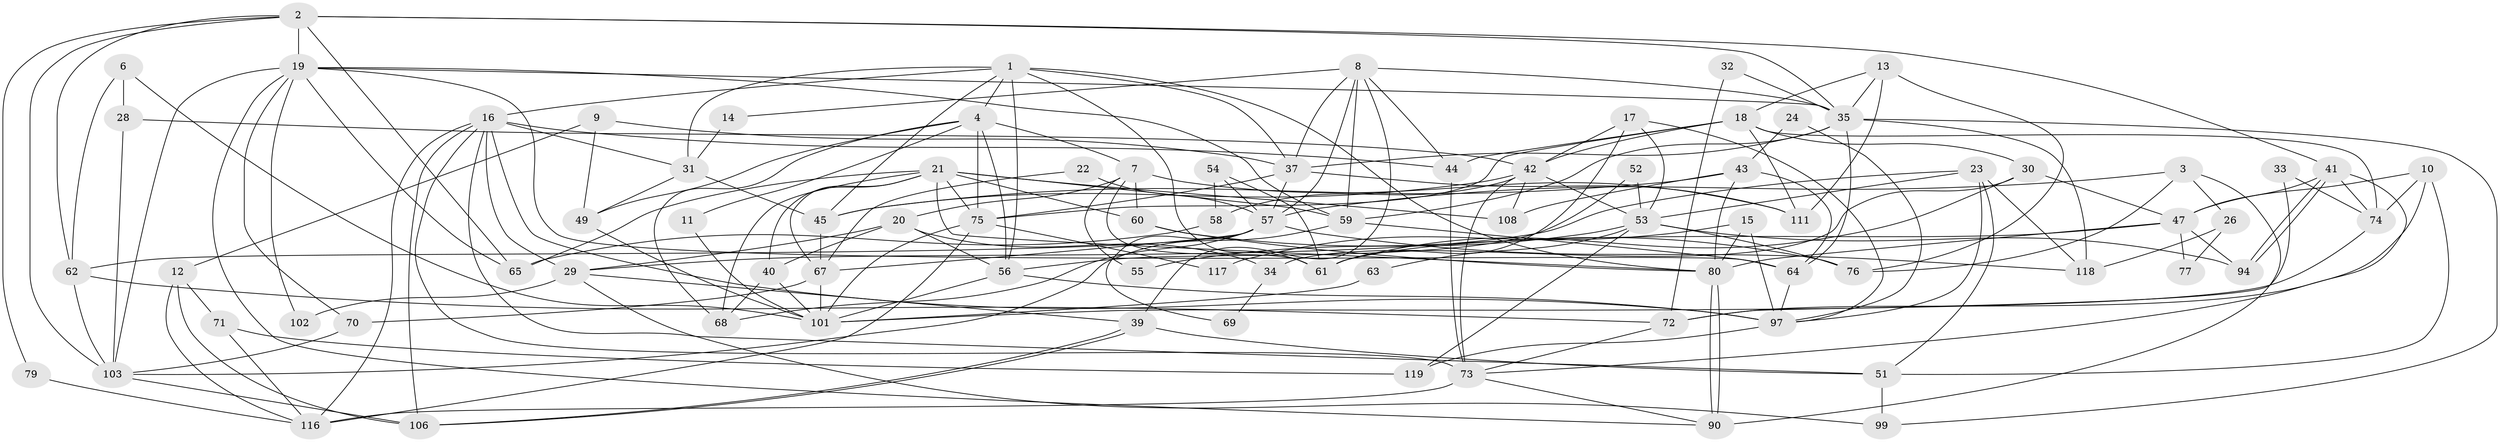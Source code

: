 // Generated by graph-tools (version 1.1) at 2025/24/03/03/25 07:24:00]
// undirected, 84 vertices, 202 edges
graph export_dot {
graph [start="1"]
  node [color=gray90,style=filled];
  1 [super="+27"];
  2 [super="+5"];
  3 [super="+120"];
  4 [super="+95"];
  6;
  7;
  8 [super="+109"];
  9;
  10 [super="+25"];
  11;
  12 [super="+113"];
  13 [super="+46"];
  14;
  15;
  16 [super="+84"];
  17;
  18 [super="+36"];
  19 [super="+110"];
  20 [super="+50"];
  21 [super="+91"];
  22;
  23;
  24;
  26;
  28;
  29 [super="+48"];
  30 [super="+78"];
  31;
  32;
  33;
  34;
  35 [super="+38"];
  37 [super="+104"];
  39;
  40;
  41 [super="+100"];
  42 [super="+89"];
  43 [super="+88"];
  44;
  45 [super="+66"];
  47 [super="+112"];
  49 [super="+82"];
  51 [super="+105"];
  52;
  53 [super="+87"];
  54;
  55;
  56 [super="+92"];
  57 [super="+93"];
  58;
  59;
  60 [super="+122"];
  61 [super="+81"];
  62;
  63;
  64 [super="+83"];
  65;
  67 [super="+107"];
  68 [super="+86"];
  69;
  70;
  71;
  72;
  73 [super="+96"];
  74;
  75 [super="+115"];
  76;
  77;
  79;
  80 [super="+85"];
  90;
  94;
  97 [super="+98"];
  99;
  101 [super="+123"];
  102;
  103 [super="+114"];
  106;
  108;
  111;
  116 [super="+121"];
  117;
  118;
  119;
  1 -- 16;
  1 -- 31;
  1 -- 37;
  1 -- 61;
  1 -- 56;
  1 -- 45;
  1 -- 80;
  1 -- 4;
  2 -- 103;
  2 -- 65;
  2 -- 35;
  2 -- 19;
  2 -- 41;
  2 -- 62;
  2 -- 79;
  3 -- 76;
  3 -- 57;
  3 -- 26;
  3 -- 90;
  4 -- 49;
  4 -- 56;
  4 -- 68;
  4 -- 7;
  4 -- 75;
  4 -- 11;
  6 -- 62;
  6 -- 28;
  6 -- 101;
  7 -- 111;
  7 -- 61;
  7 -- 55;
  7 -- 20;
  7 -- 60;
  8 -- 35;
  8 -- 14;
  8 -- 44;
  8 -- 57;
  8 -- 59;
  8 -- 37;
  8 -- 39;
  9 -- 49;
  9 -- 37;
  9 -- 12;
  10 -- 74;
  10 -- 51;
  10 -- 47;
  10 -- 72;
  11 -- 101;
  12 -- 71;
  12 -- 116;
  12 -- 106;
  13 -- 111;
  13 -- 76;
  13 -- 18;
  13 -- 35;
  14 -- 31;
  15 -- 97;
  15 -- 117;
  15 -- 80;
  16 -- 106;
  16 -- 29;
  16 -- 44;
  16 -- 97;
  16 -- 51;
  16 -- 73;
  16 -- 116;
  16 -- 31;
  17 -- 97;
  17 -- 61;
  17 -- 53;
  17 -- 42;
  18 -- 30;
  18 -- 74;
  18 -- 75;
  18 -- 42;
  18 -- 44;
  18 -- 111;
  19 -- 35;
  19 -- 65;
  19 -- 103;
  19 -- 70;
  19 -- 102;
  19 -- 90;
  19 -- 59;
  19 -- 64;
  20 -- 40;
  20 -- 56 [weight=2];
  20 -- 34;
  20 -- 29;
  21 -- 40;
  21 -- 60;
  21 -- 80;
  21 -- 67;
  21 -- 65;
  21 -- 59;
  21 -- 75;
  21 -- 108;
  21 -- 68;
  22 -- 57;
  22 -- 67;
  23 -- 51;
  23 -- 53;
  23 -- 29;
  23 -- 118;
  23 -- 97;
  24 -- 43;
  24 -- 97;
  26 -- 118;
  26 -- 77;
  28 -- 103;
  28 -- 42;
  29 -- 39;
  29 -- 102;
  29 -- 99;
  30 -- 34;
  30 -- 61;
  30 -- 47;
  31 -- 45;
  31 -- 49;
  32 -- 35;
  32 -- 72;
  33 -- 74;
  33 -- 72;
  34 -- 69;
  35 -- 59;
  35 -- 99;
  35 -- 64;
  35 -- 37;
  35 -- 118;
  37 -- 57;
  37 -- 111;
  37 -- 75;
  39 -- 106;
  39 -- 106;
  39 -- 51;
  40 -- 101;
  40 -- 68;
  41 -- 94;
  41 -- 94;
  41 -- 74;
  41 -- 73;
  41 -- 47;
  42 -- 73;
  42 -- 108;
  42 -- 58;
  42 -- 53;
  42 -- 45;
  43 -- 45;
  43 -- 80;
  43 -- 108;
  43 -- 64;
  44 -- 73;
  45 -- 67 [weight=2];
  47 -- 61;
  47 -- 77;
  47 -- 94;
  47 -- 80;
  49 -- 101;
  51 -- 99;
  52 -- 53;
  52 -- 56;
  53 -- 94;
  53 -- 55;
  53 -- 76;
  53 -- 119;
  53 -- 63;
  54 -- 57;
  54 -- 58;
  54 -- 61;
  56 -- 97;
  56 -- 101;
  57 -- 118;
  57 -- 62;
  57 -- 69;
  57 -- 67;
  57 -- 68;
  58 -- 65;
  59 -- 64;
  59 -- 103;
  60 -- 76;
  60 -- 80;
  62 -- 72;
  62 -- 103;
  63 -- 101;
  64 -- 97;
  67 -- 70;
  67 -- 101;
  70 -- 103;
  71 -- 119;
  71 -- 116;
  72 -- 73;
  73 -- 116 [weight=2];
  73 -- 90;
  74 -- 101;
  75 -- 116;
  75 -- 117;
  75 -- 101;
  79 -- 116;
  80 -- 90 [weight=2];
  80 -- 90;
  97 -- 119;
  103 -- 106;
}
